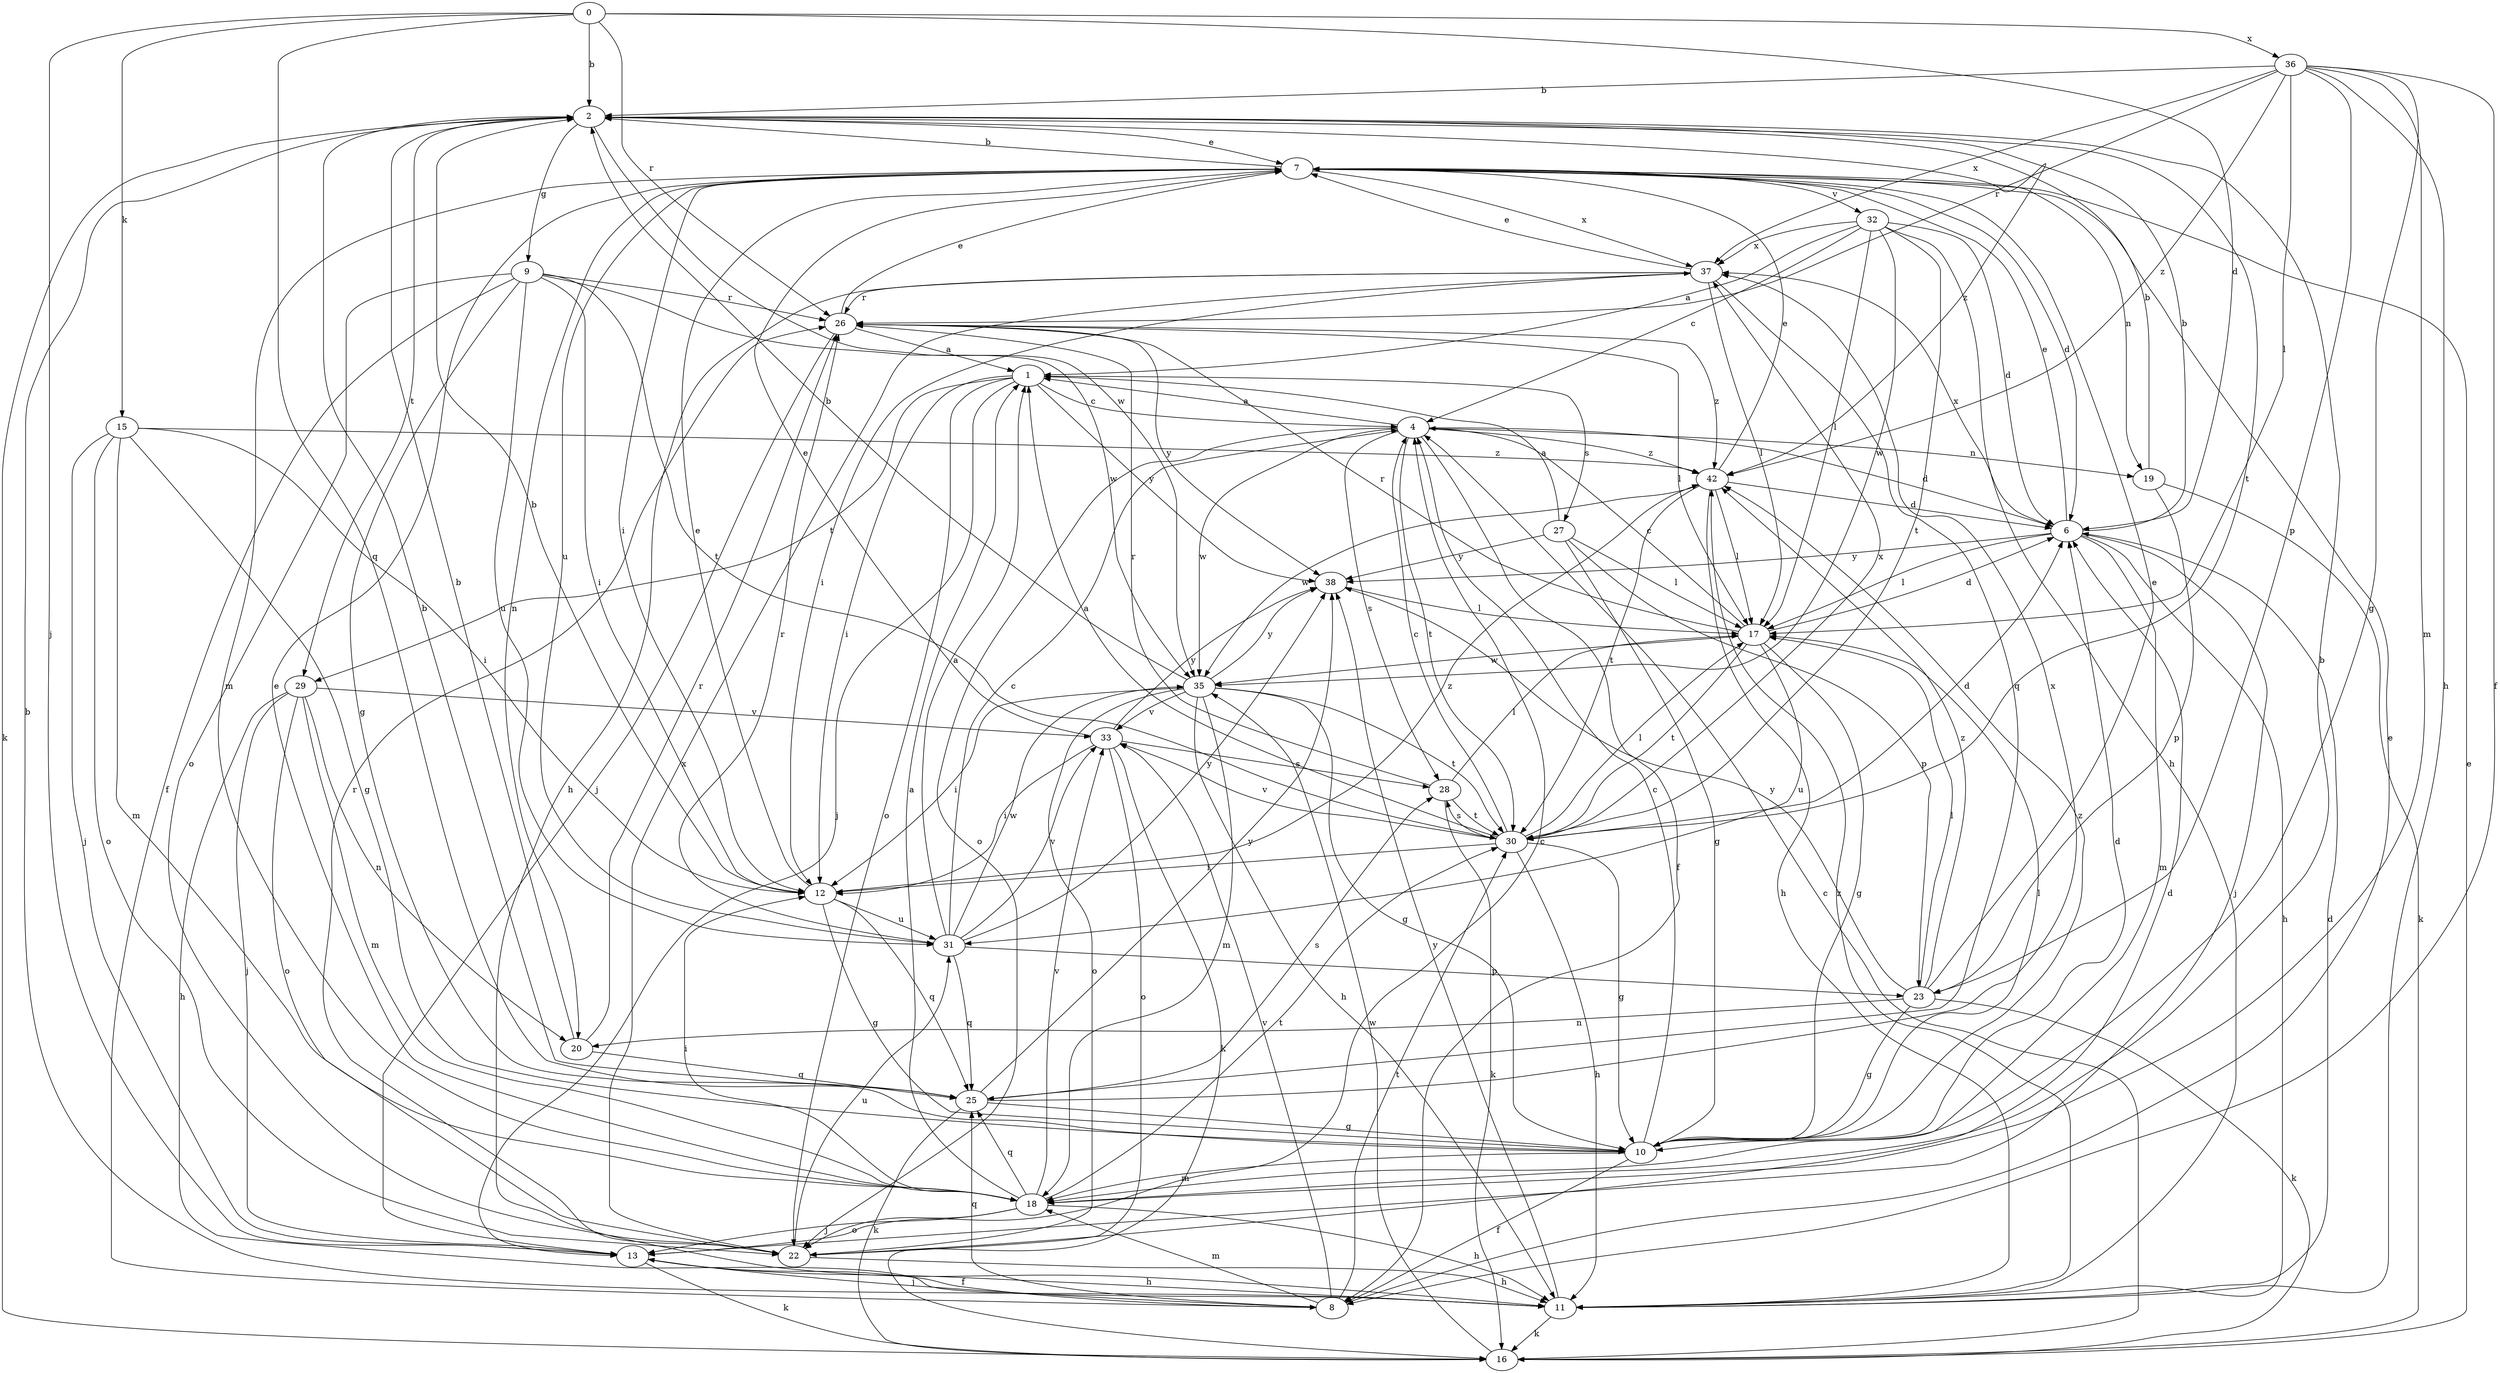strict digraph  {
0;
1;
2;
4;
6;
7;
8;
9;
10;
11;
12;
13;
15;
16;
17;
18;
19;
20;
22;
23;
25;
26;
27;
28;
29;
30;
31;
32;
33;
35;
36;
37;
38;
42;
0 -> 2  [label=b];
0 -> 6  [label=d];
0 -> 13  [label=j];
0 -> 15  [label=k];
0 -> 25  [label=q];
0 -> 26  [label=r];
0 -> 36  [label=x];
1 -> 4  [label=c];
1 -> 12  [label=i];
1 -> 13  [label=j];
1 -> 22  [label=o];
1 -> 27  [label=s];
1 -> 29  [label=t];
1 -> 38  [label=y];
2 -> 7  [label=e];
2 -> 9  [label=g];
2 -> 16  [label=k];
2 -> 29  [label=t];
2 -> 30  [label=t];
2 -> 35  [label=w];
2 -> 42  [label=z];
4 -> 1  [label=a];
4 -> 6  [label=d];
4 -> 8  [label=f];
4 -> 19  [label=n];
4 -> 22  [label=o];
4 -> 28  [label=s];
4 -> 30  [label=t];
4 -> 35  [label=w];
4 -> 42  [label=z];
6 -> 2  [label=b];
6 -> 7  [label=e];
6 -> 11  [label=h];
6 -> 13  [label=j];
6 -> 17  [label=l];
6 -> 18  [label=m];
6 -> 37  [label=x];
6 -> 38  [label=y];
7 -> 2  [label=b];
7 -> 6  [label=d];
7 -> 12  [label=i];
7 -> 18  [label=m];
7 -> 19  [label=n];
7 -> 20  [label=n];
7 -> 31  [label=u];
7 -> 32  [label=v];
7 -> 37  [label=x];
8 -> 7  [label=e];
8 -> 13  [label=j];
8 -> 18  [label=m];
8 -> 25  [label=q];
8 -> 30  [label=t];
8 -> 33  [label=v];
9 -> 8  [label=f];
9 -> 10  [label=g];
9 -> 12  [label=i];
9 -> 22  [label=o];
9 -> 26  [label=r];
9 -> 30  [label=t];
9 -> 31  [label=u];
9 -> 35  [label=w];
10 -> 4  [label=c];
10 -> 6  [label=d];
10 -> 8  [label=f];
10 -> 17  [label=l];
10 -> 18  [label=m];
10 -> 42  [label=z];
11 -> 2  [label=b];
11 -> 6  [label=d];
11 -> 16  [label=k];
11 -> 38  [label=y];
11 -> 42  [label=z];
12 -> 2  [label=b];
12 -> 7  [label=e];
12 -> 10  [label=g];
12 -> 25  [label=q];
12 -> 31  [label=u];
12 -> 42  [label=z];
13 -> 4  [label=c];
13 -> 8  [label=f];
13 -> 11  [label=h];
13 -> 16  [label=k];
15 -> 10  [label=g];
15 -> 12  [label=i];
15 -> 13  [label=j];
15 -> 18  [label=m];
15 -> 22  [label=o];
15 -> 42  [label=z];
16 -> 4  [label=c];
16 -> 7  [label=e];
16 -> 35  [label=w];
17 -> 4  [label=c];
17 -> 6  [label=d];
17 -> 10  [label=g];
17 -> 26  [label=r];
17 -> 30  [label=t];
17 -> 31  [label=u];
17 -> 35  [label=w];
18 -> 1  [label=a];
18 -> 2  [label=b];
18 -> 7  [label=e];
18 -> 11  [label=h];
18 -> 12  [label=i];
18 -> 13  [label=j];
18 -> 22  [label=o];
18 -> 25  [label=q];
18 -> 30  [label=t];
18 -> 33  [label=v];
19 -> 2  [label=b];
19 -> 16  [label=k];
19 -> 23  [label=p];
20 -> 2  [label=b];
20 -> 25  [label=q];
20 -> 26  [label=r];
22 -> 6  [label=d];
22 -> 11  [label=h];
22 -> 26  [label=r];
22 -> 31  [label=u];
22 -> 37  [label=x];
23 -> 7  [label=e];
23 -> 10  [label=g];
23 -> 16  [label=k];
23 -> 17  [label=l];
23 -> 20  [label=n];
23 -> 38  [label=y];
23 -> 42  [label=z];
25 -> 2  [label=b];
25 -> 10  [label=g];
25 -> 16  [label=k];
25 -> 28  [label=s];
25 -> 37  [label=x];
25 -> 38  [label=y];
26 -> 1  [label=a];
26 -> 7  [label=e];
26 -> 13  [label=j];
26 -> 17  [label=l];
26 -> 38  [label=y];
26 -> 42  [label=z];
27 -> 1  [label=a];
27 -> 10  [label=g];
27 -> 17  [label=l];
27 -> 23  [label=p];
27 -> 38  [label=y];
28 -> 16  [label=k];
28 -> 17  [label=l];
28 -> 26  [label=r];
28 -> 30  [label=t];
29 -> 11  [label=h];
29 -> 13  [label=j];
29 -> 18  [label=m];
29 -> 20  [label=n];
29 -> 22  [label=o];
29 -> 33  [label=v];
30 -> 1  [label=a];
30 -> 4  [label=c];
30 -> 6  [label=d];
30 -> 10  [label=g];
30 -> 11  [label=h];
30 -> 12  [label=i];
30 -> 17  [label=l];
30 -> 28  [label=s];
30 -> 33  [label=v];
30 -> 37  [label=x];
31 -> 1  [label=a];
31 -> 4  [label=c];
31 -> 23  [label=p];
31 -> 25  [label=q];
31 -> 26  [label=r];
31 -> 33  [label=v];
31 -> 35  [label=w];
31 -> 38  [label=y];
32 -> 1  [label=a];
32 -> 4  [label=c];
32 -> 6  [label=d];
32 -> 11  [label=h];
32 -> 17  [label=l];
32 -> 30  [label=t];
32 -> 35  [label=w];
32 -> 37  [label=x];
33 -> 7  [label=e];
33 -> 12  [label=i];
33 -> 16  [label=k];
33 -> 22  [label=o];
33 -> 28  [label=s];
33 -> 38  [label=y];
35 -> 2  [label=b];
35 -> 10  [label=g];
35 -> 11  [label=h];
35 -> 12  [label=i];
35 -> 18  [label=m];
35 -> 22  [label=o];
35 -> 30  [label=t];
35 -> 33  [label=v];
35 -> 38  [label=y];
36 -> 2  [label=b];
36 -> 8  [label=f];
36 -> 10  [label=g];
36 -> 11  [label=h];
36 -> 17  [label=l];
36 -> 18  [label=m];
36 -> 23  [label=p];
36 -> 26  [label=r];
36 -> 37  [label=x];
36 -> 42  [label=z];
37 -> 7  [label=e];
37 -> 11  [label=h];
37 -> 12  [label=i];
37 -> 17  [label=l];
37 -> 25  [label=q];
37 -> 26  [label=r];
38 -> 17  [label=l];
42 -> 6  [label=d];
42 -> 7  [label=e];
42 -> 11  [label=h];
42 -> 17  [label=l];
42 -> 30  [label=t];
42 -> 35  [label=w];
}
